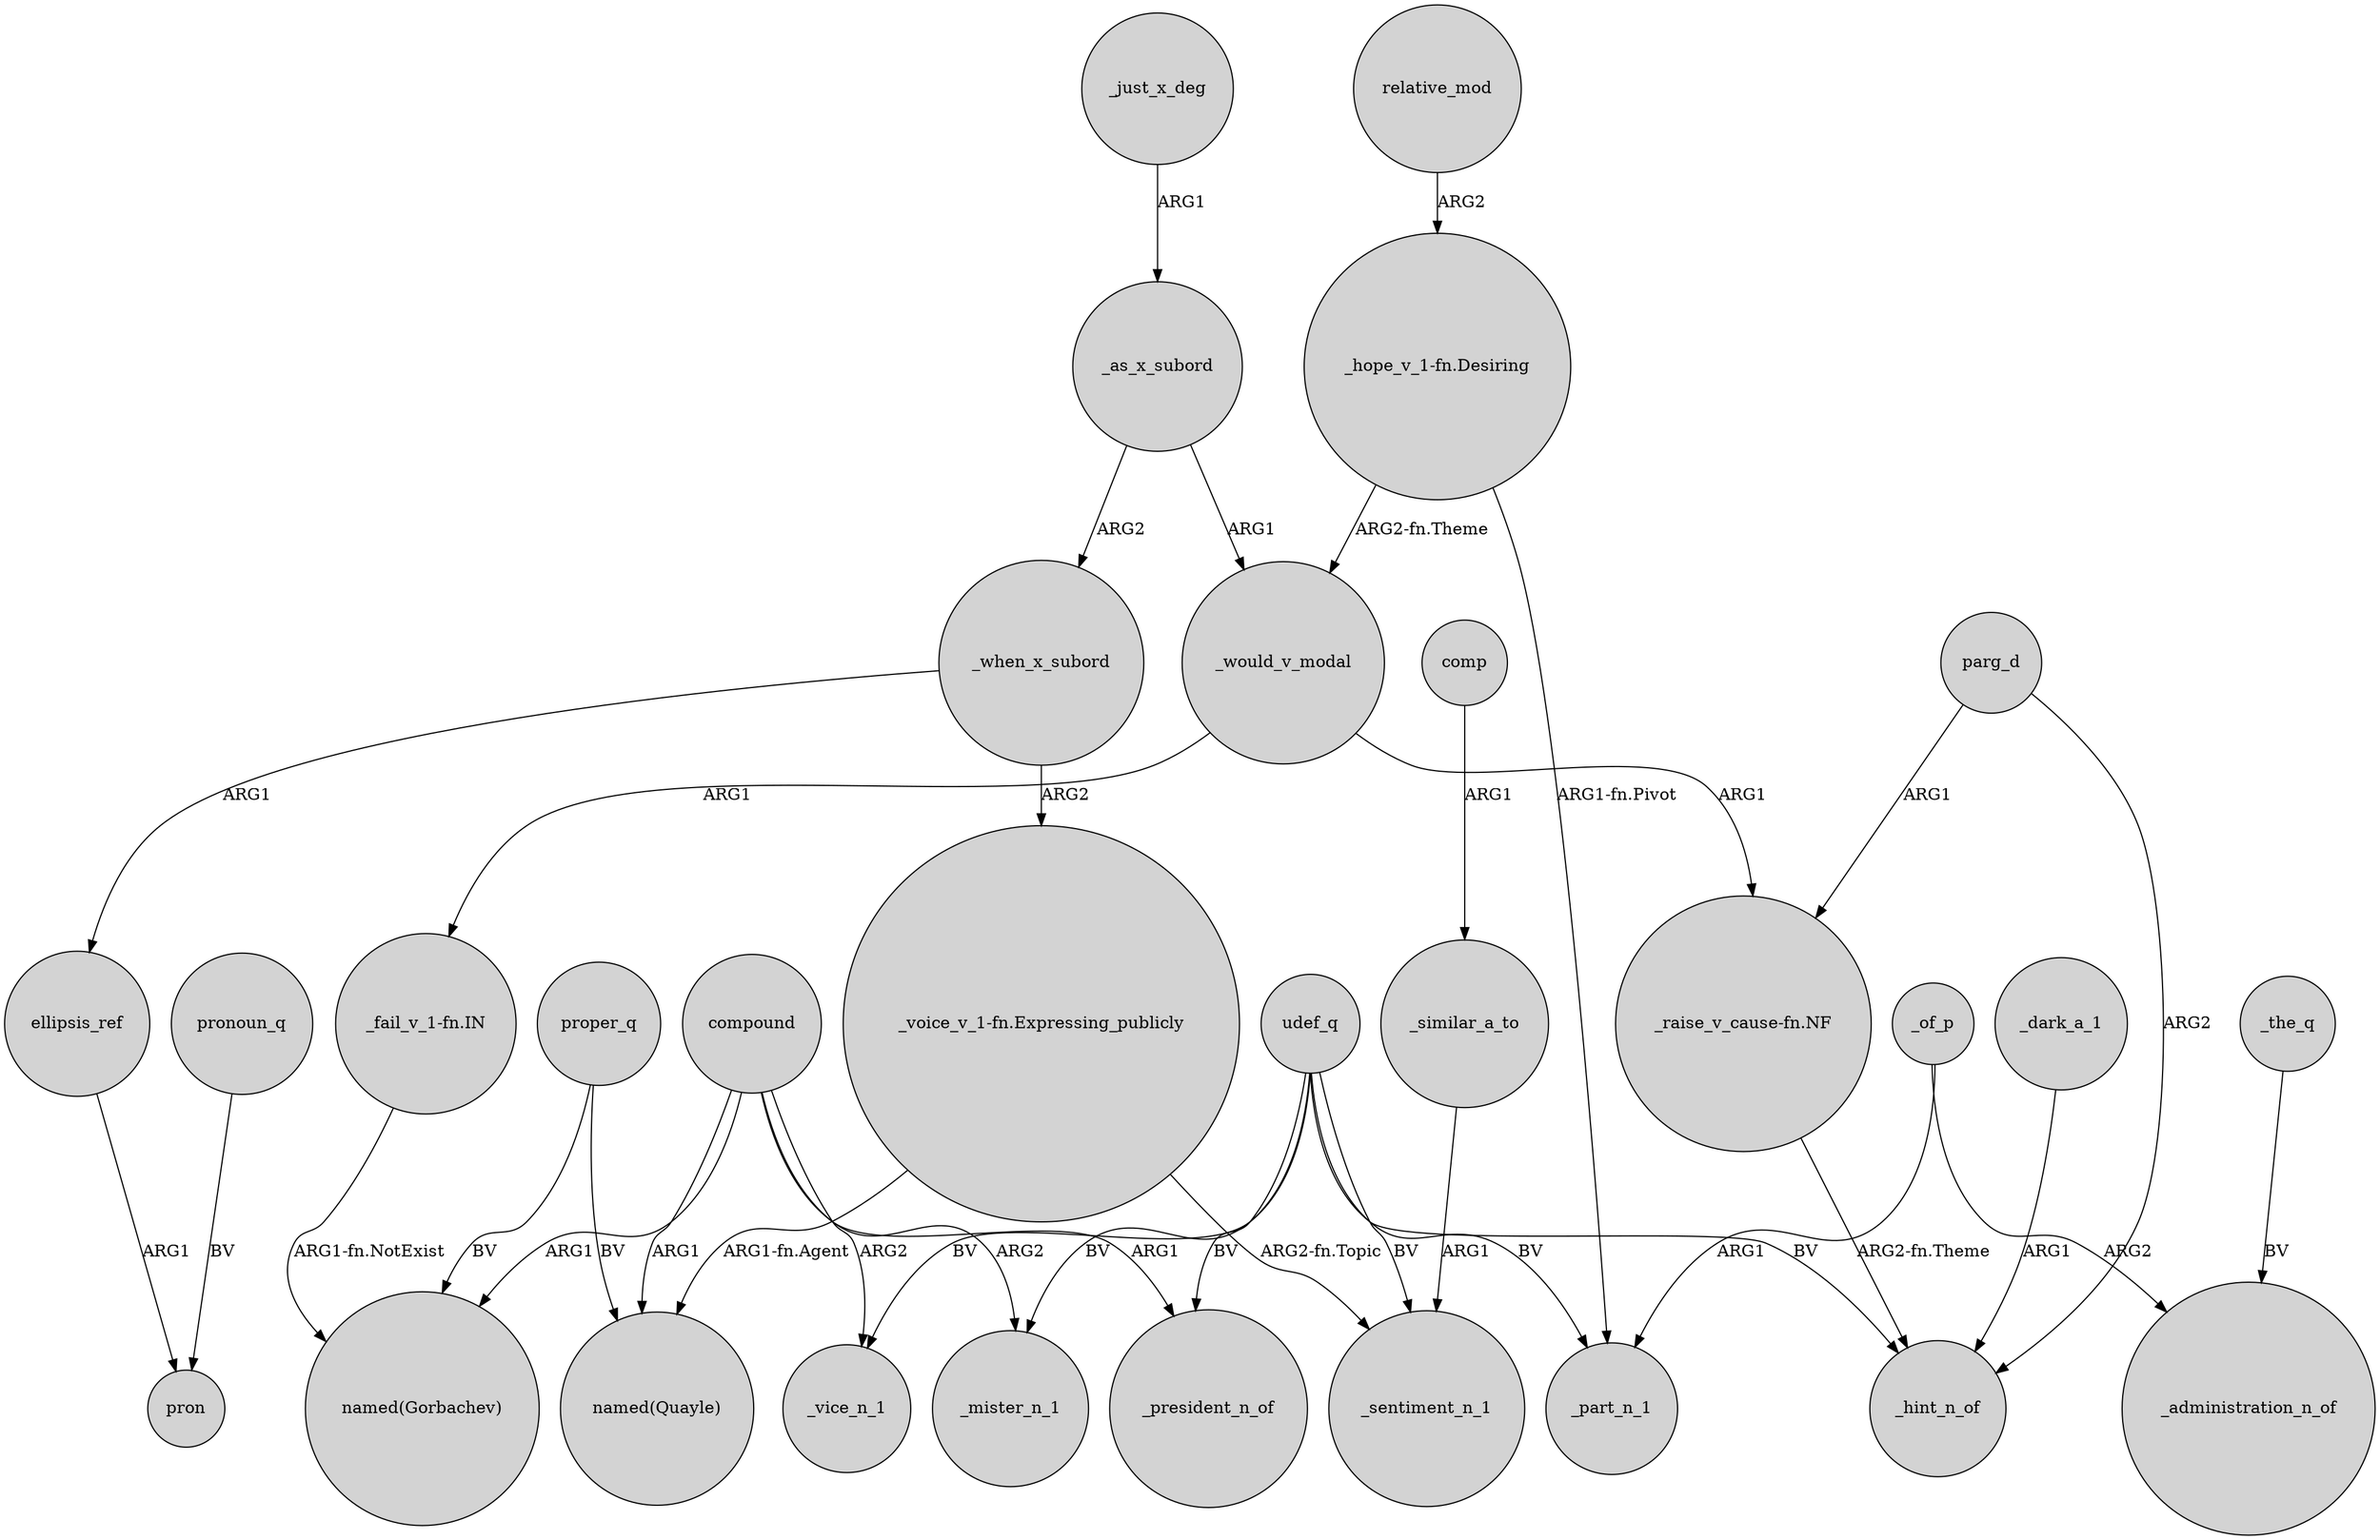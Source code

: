 digraph {
	node [shape=circle style=filled]
	_just_x_deg -> _as_x_subord [label=ARG1]
	comp -> _similar_a_to [label=ARG1]
	compound -> _vice_n_1 [label=ARG2]
	_as_x_subord -> _when_x_subord [label=ARG2]
	_would_v_modal -> "_raise_v_cause-fn.NF" [label=ARG1]
	proper_q -> "named(Quayle)" [label=BV]
	_similar_a_to -> _sentiment_n_1 [label=ARG1]
	compound -> _mister_n_1 [label=ARG2]
	parg_d -> "_raise_v_cause-fn.NF" [label=ARG1]
	"_hope_v_1-fn.Desiring" -> _part_n_1 [label="ARG1-fn.Pivot"]
	udef_q -> _mister_n_1 [label=BV]
	ellipsis_ref -> pron [label=ARG1]
	_of_p -> _administration_n_of [label=ARG2]
	compound -> "named(Quayle)" [label=ARG1]
	"_raise_v_cause-fn.NF" -> _hint_n_of [label="ARG2-fn.Theme"]
	compound -> "named(Gorbachev)" [label=ARG1]
	udef_q -> _hint_n_of [label=BV]
	_of_p -> _part_n_1 [label=ARG1]
	_would_v_modal -> "_fail_v_1-fn.IN" [label=ARG1]
	udef_q -> _vice_n_1 [label=BV]
	relative_mod -> "_hope_v_1-fn.Desiring" [label=ARG2]
	parg_d -> _hint_n_of [label=ARG2]
	_dark_a_1 -> _hint_n_of [label=ARG1]
	pronoun_q -> pron [label=BV]
	compound -> _president_n_of [label=ARG1]
	udef_q -> _president_n_of [label=BV]
	_when_x_subord -> ellipsis_ref [label=ARG1]
	"_voice_v_1-fn.Expressing_publicly" -> "named(Quayle)" [label="ARG1-fn.Agent"]
	_when_x_subord -> "_voice_v_1-fn.Expressing_publicly" [label=ARG2]
	udef_q -> _part_n_1 [label=BV]
	"_hope_v_1-fn.Desiring" -> _would_v_modal [label="ARG2-fn.Theme"]
	_as_x_subord -> _would_v_modal [label=ARG1]
	_the_q -> _administration_n_of [label=BV]
	proper_q -> "named(Gorbachev)" [label=BV]
	"_fail_v_1-fn.IN" -> "named(Gorbachev)" [label="ARG1-fn.NotExist"]
	udef_q -> _sentiment_n_1 [label=BV]
	"_voice_v_1-fn.Expressing_publicly" -> _sentiment_n_1 [label="ARG2-fn.Topic"]
}
